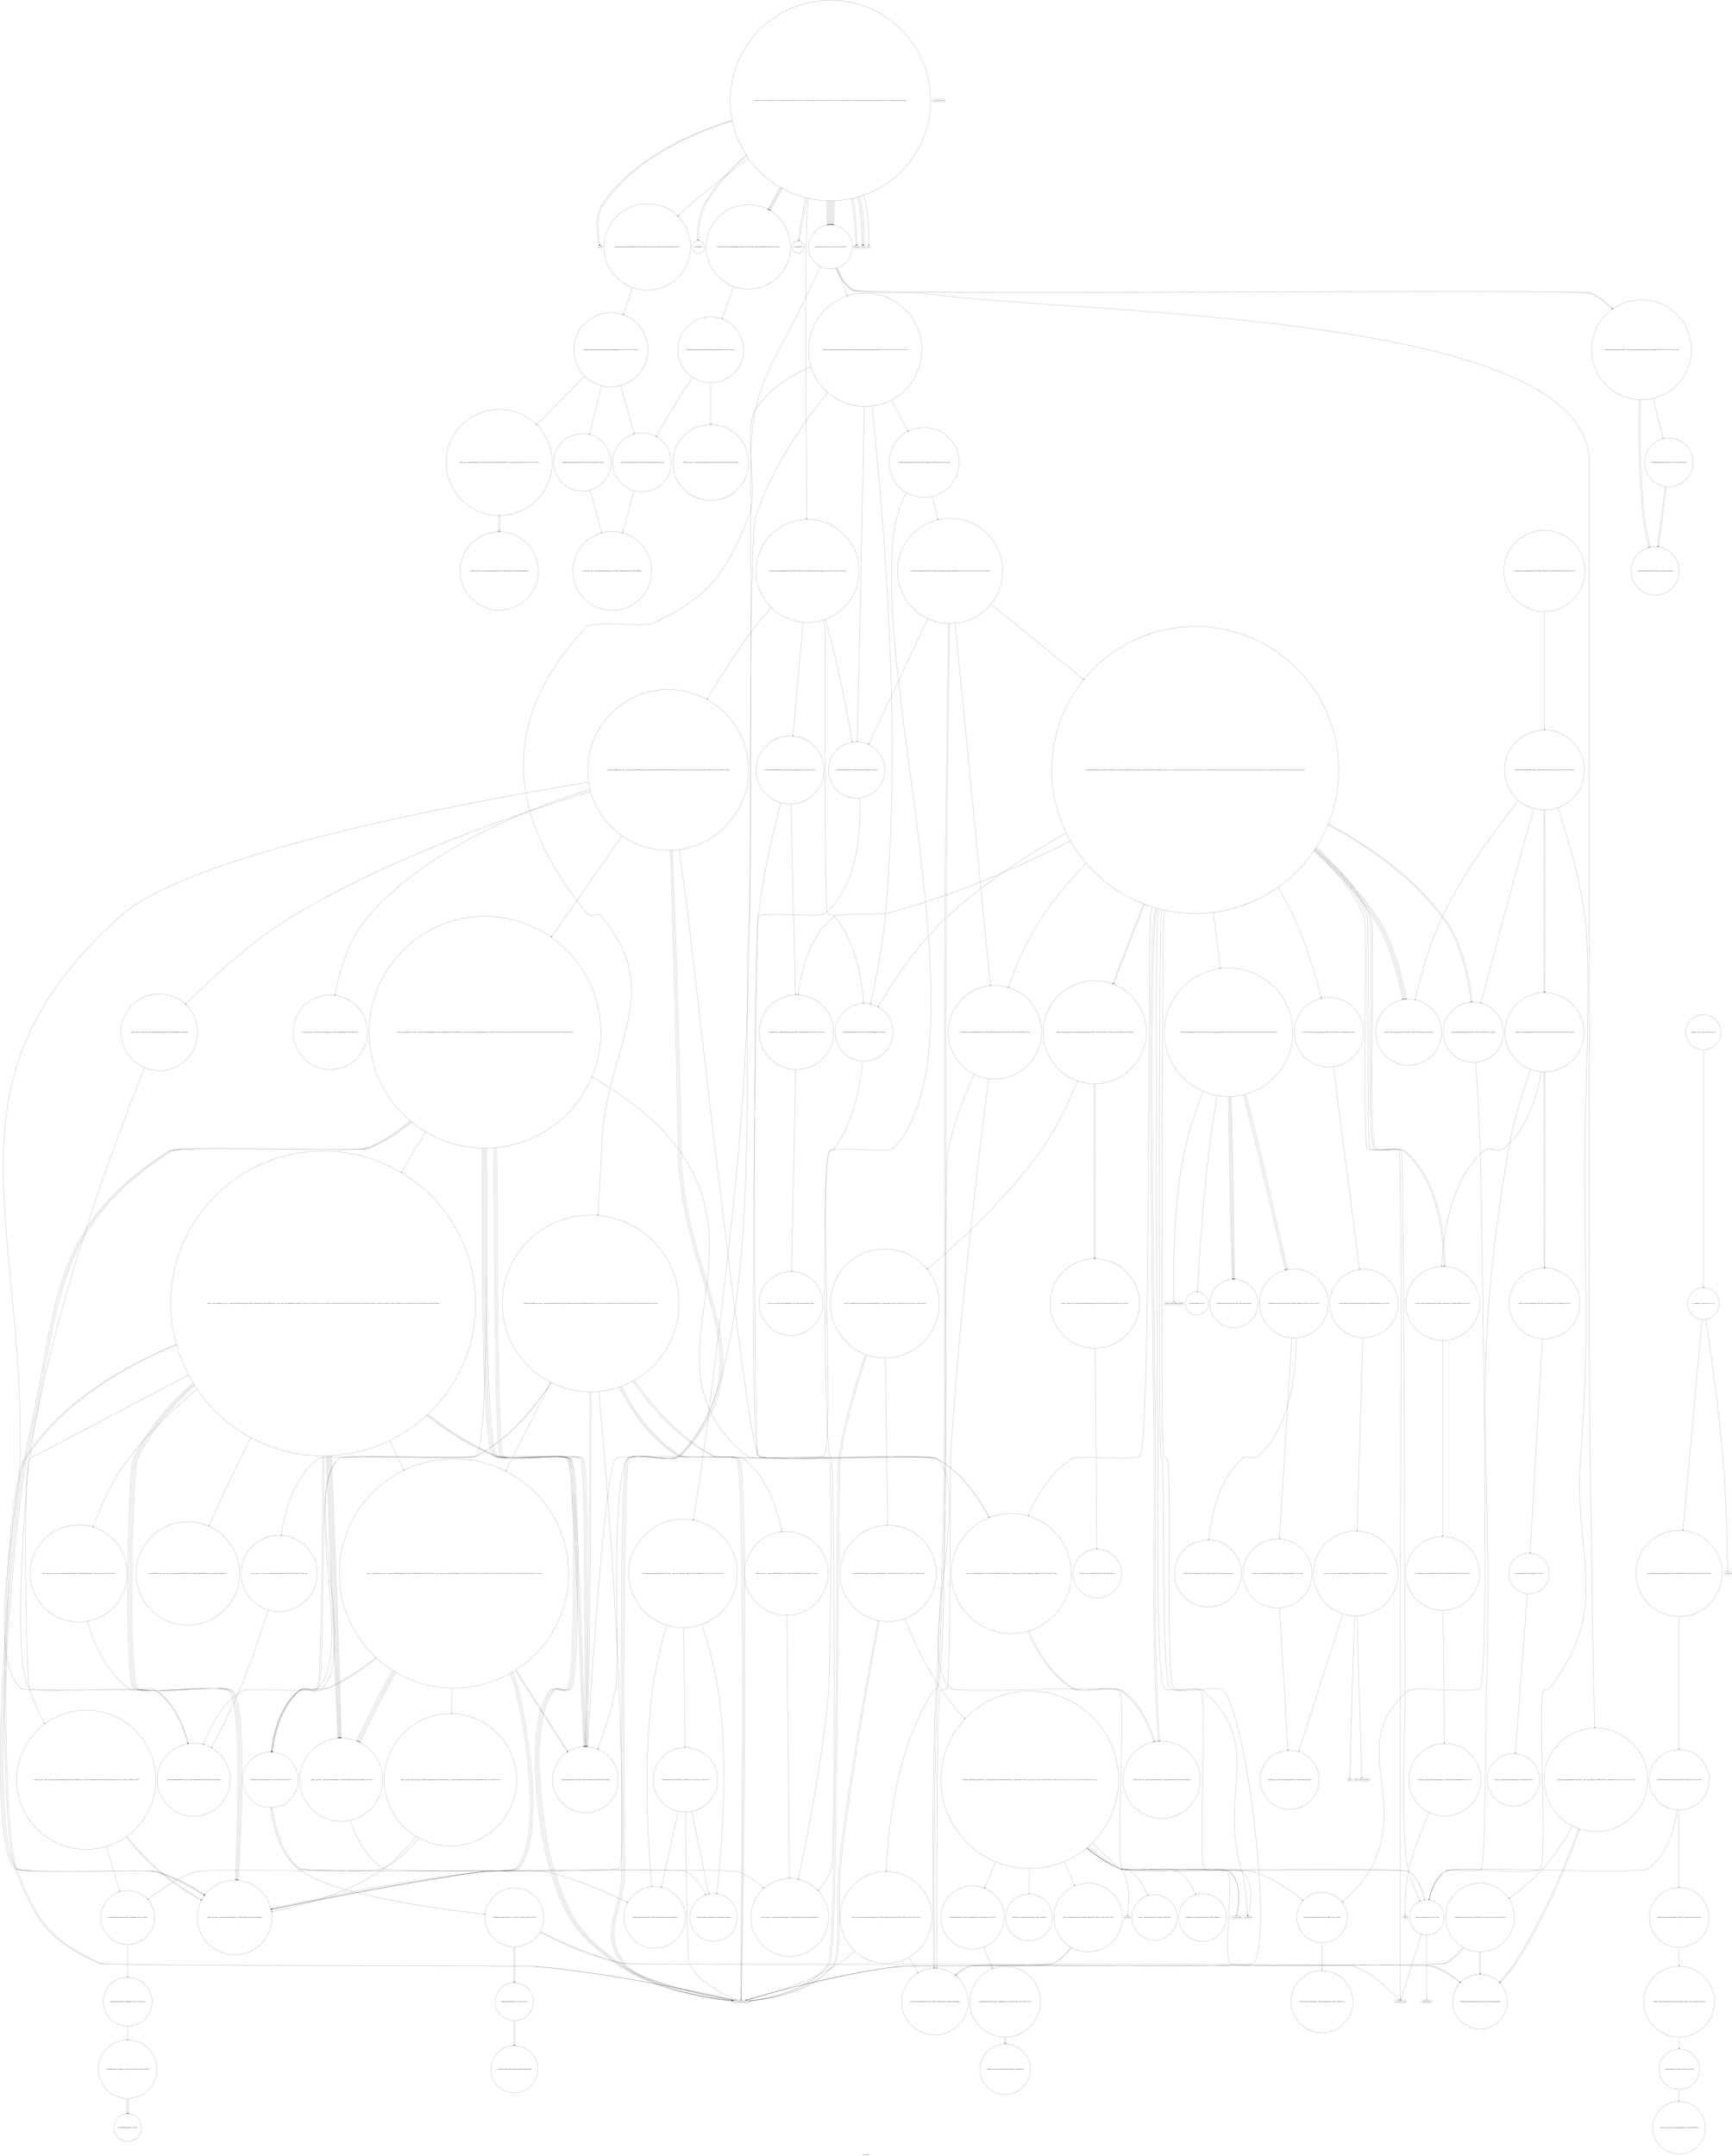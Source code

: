 digraph "Call Graph" {
	label="Call Graph";

	Node0x5602af623290 [shape=record,shape=circle,label="{__cxx_global_var_init|{<s0>1|<s1>2}}"];
	Node0x5602af623290:s0 -> Node0x5602af623310[color=black];
	Node0x5602af623290:s1 -> Node0x5602af9182d0[color=black];
	Node0x5602af91be70 [shape=record,shape=circle,label="{_ZNSt13move_iteratorIPSt4pairIxS0_IS0_IiiES1_EEEC2ES4_}"];
	Node0x5602af9184d0 [shape=record,shape=circle,label="{_ZSt9make_pairISt4pairIiiES1_ES0_INSt17__decay_and_stripIT_E6__typeENS2_IT0_E6__typeEEOS3_OS6_|{<s0>18|<s1>19|<s2>20}}"];
	Node0x5602af9184d0:s0 -> Node0x5602af919550[color=black];
	Node0x5602af9184d0:s1 -> Node0x5602af919550[color=black];
	Node0x5602af9184d0:s2 -> Node0x5602af9195d0[color=black];
	Node0x5602af9199d0 [shape=record,shape=circle,label="{_ZN9__gnu_cxx17__normal_iteratorIPSt4pairIxS1_IS1_IiiES2_EESt6vectorIS4_SaIS4_EEEC2ERKS5_}"];
	Node0x5602af918850 [shape=record,shape=Mrecord,label="{printf}"];
	Node0x5602af919d50 [shape=record,shape=circle,label="{_ZStltIiiEbRKSt4pairIT_T0_ES5_}"];
	Node0x5602af918bd0 [shape=record,shape=circle,label="{_ZNSt12_Vector_baseISt4pairIxS0_IS0_IiiES1_EESaIS3_EE19_M_get_Tp_allocatorEv}"];
	Node0x5602af91a0d0 [shape=record,shape=circle,label="{_ZNKSt6vectorISt4pairIxS0_IS0_IiiES1_EESaIS3_EE3endEv|{<s0>219}}"];
	Node0x5602af91a0d0:s0 -> Node0x5602af91a1d0[color=black];
	Node0x5602af918f50 [shape=record,shape=circle,label="{_ZNSt12_Destroy_auxILb1EE9__destroyIPSt4pairIxS2_IS2_IiiES3_EEEEvT_S7_}"];
	Node0x5602af91a450 [shape=record,shape=circle,label="{_ZN9__gnu_cxx5__ops15_Iter_comp_iterISt4lessISt4pairIxS3_IS3_IiiES4_EEEEC2ES7_|{<s0>232}}"];
	Node0x5602af91a450:s0 -> Node0x5602af91bf70[color=black];
	Node0x5602af9192d0 [shape=record,shape=circle,label="{_ZN9__gnu_cxx13new_allocatorISt4pairIxS1_IS1_IiiES2_EEED2Ev}"];
	Node0x5602af91a7d0 [shape=record,shape=circle,label="{_GLOBAL__sub_I_rem_1_0.cpp|{<s0>271}}"];
	Node0x5602af91a7d0:s0 -> Node0x5602af623290[color=black];
	Node0x5602af919650 [shape=record,shape=circle,label="{_ZSt7forwardIRiEOT_RNSt16remove_referenceIS1_E4typeE}"];
	Node0x5602af91a9f0 [shape=record,shape=circle,label="{_ZNSt6vectorISt4pairIxS0_IS0_IiiES1_EESaIS3_EE9push_backEOS3_|{<s0>89|<s1>90}}"];
	Node0x5602af91a9f0:s0 -> Node0x5602af91aa70[color=black];
	Node0x5602af91a9f0:s1 -> Node0x5602af91ac70[color=black];
	Node0x5602af91ad70 [shape=record,shape=circle,label="{_ZSt7forwardISt4pairIxS0_IS0_IiiES1_EEEOT_RNSt16remove_referenceIS4_E4typeE}"];
	Node0x5602af91b0f0 [shape=record,shape=circle,label="{_ZNK9__gnu_cxx17__normal_iteratorIPSt4pairIxS1_IS1_IiiES2_EESt6vectorIS4_SaIS4_EEE4baseEv}"];
	Node0x5602af91b470 [shape=record,shape=circle,label="{_ZSt3maxImERKT_S2_S2_}"];
	Node0x5602af91b7f0 [shape=record,shape=Mrecord,label="{_Znwm}"];
	Node0x5602af91bb70 [shape=record,shape=circle,label="{_ZSt11__addressofISt4pairIxS0_IS0_IiiES1_EEEPT_RS4_}"];
	Node0x5602af623310 [shape=record,shape=circle,label="{_ZNSt14priority_queueISt4pairIxS0_IS0_IiiES1_EESt6vectorIS3_SaIS3_EESt4lessIS3_EEC2IS6_vEEv|{<s0>3}}"];
	Node0x5602af623310:s0 -> Node0x5602af919750[color=black];
	Node0x5602af91bef0 [shape=record,shape=circle,label="{_ZN9__gnu_cxx13new_allocatorISt4pairIxS1_IS1_IiiES2_EEE7destroyIS4_EEvPT_}"];
	Node0x5602af918550 [shape=record,shape=circle,label="{_ZSt9make_pairIRiS0_ESt4pairINSt17__decay_and_stripIT_E6__typeENS2_IT0_E6__typeEEOS3_OS6_|{<s0>21|<s1>22|<s2>23}}"];
	Node0x5602af918550:s0 -> Node0x5602af919650[color=black];
	Node0x5602af918550:s1 -> Node0x5602af919650[color=black];
	Node0x5602af918550:s2 -> Node0x5602af9196d0[color=black];
	Node0x5602af919a50 [shape=record,shape=circle,label="{_ZN9__gnu_cxx5__ops14_Iter_comp_valISt4lessISt4pairIxS3_IS3_IiiES4_EEEEclINS_17__normal_iteratorIPS6_St6vectorIS6_SaIS6_EEEES6_EEbT_RT0_|{<s0>196|<s1>197}}"];
	Node0x5602af919a50:s0 -> Node0x5602af91c0f0[color=black];
	Node0x5602af919a50:s1 -> Node0x5602af919bd0[color=black];
	Node0x5602af9188d0 [shape=record,shape=circle,label="{_ZNKSt14priority_queueISt4pairIxS0_IS0_IiiES1_EESt6vectorIS3_SaIS3_EESt4lessIS3_EE5emptyEv|{<s0>51}}"];
	Node0x5602af9188d0:s0 -> Node0x5602af919f50[color=black];
	Node0x5602af919dd0 [shape=record,shape=circle,label="{_ZNSt4pairIS_IiiES0_EaSEOS1_|{<s0>207|<s1>208|<s2>209|<s3>210}}"];
	Node0x5602af919dd0:s0 -> Node0x5602af919550[color=black];
	Node0x5602af919dd0:s1 -> Node0x5602af919e50[color=black];
	Node0x5602af919dd0:s2 -> Node0x5602af919550[color=black];
	Node0x5602af919dd0:s3 -> Node0x5602af919e50[color=black];
	Node0x5602af918c50 [shape=record,shape=Mrecord,label="{__gxx_personality_v0}"];
	Node0x5602af91a150 [shape=record,shape=circle,label="{_ZNK9__gnu_cxx17__normal_iteratorIPKSt4pairIxS1_IS1_IiiES2_EESt6vectorIS4_SaIS4_EEE4baseEv}"];
	Node0x5602af918fd0 [shape=record,shape=circle,label="{_ZNSt12_Vector_baseISt4pairIxS0_IS0_IiiES1_EESaIS3_EE13_M_deallocateEPS3_m|{<s0>70}}"];
	Node0x5602af918fd0:s0 -> Node0x5602af9190d0[color=black];
	Node0x5602af91a4d0 [shape=record,shape=circle,label="{_ZN9__gnu_cxx17__normal_iteratorIPSt4pairIxS1_IS1_IiiES2_EESt6vectorIS4_SaIS4_EEEmmEv}"];
	Node0x5602af919350 [shape=record,shape=circle,label="{_ZSt7forwardIxEOT_RNSt16remove_referenceIS0_E4typeE}"];
	Node0x5602af9196d0 [shape=record,shape=circle,label="{_ZNSt4pairIiiEC2IRiS2_Lb1EEEOT_OT0_|{<s0>82|<s1>83}}"];
	Node0x5602af9196d0:s0 -> Node0x5602af919650[color=black];
	Node0x5602af9196d0:s1 -> Node0x5602af919650[color=black];
	Node0x5602af91aa70 [shape=record,shape=circle,label="{_ZSt4moveIRSt4pairIxS0_IS0_IiiES1_EEEONSt16remove_referenceIT_E4typeEOS6_}"];
	Node0x5602af91adf0 [shape=record,shape=circle,label="{_ZNSt6vectorISt4pairIxS0_IS0_IiiES1_EESaIS3_EE17_M_realloc_insertIJS3_EEEvN9__gnu_cxx17__normal_iteratorIPS3_S5_EEDpOT_|{<s0>111|<s1>112|<s2>113|<s3>114|<s4>115|<s5>116|<s6>117|<s7>118|<s8>119|<s9>120|<s10>121|<s11>122|<s12>123|<s13>124|<s14>125|<s15>126|<s16>127|<s17>128|<s18>129|<s19>130|<s20>131|<s21>132|<s22>133}}"];
	Node0x5602af91adf0:s0 -> Node0x5602af91aef0[color=black];
	Node0x5602af91adf0:s1 -> Node0x5602af91ab70[color=black];
	Node0x5602af91adf0:s2 -> Node0x5602af91af70[color=black];
	Node0x5602af91adf0:s3 -> Node0x5602af91aff0[color=black];
	Node0x5602af91adf0:s4 -> Node0x5602af91ad70[color=black];
	Node0x5602af91adf0:s5 -> Node0x5602af91acf0[color=black];
	Node0x5602af91adf0:s6 -> Node0x5602af91b0f0[color=black];
	Node0x5602af91adf0:s7 -> Node0x5602af918bd0[color=black];
	Node0x5602af91adf0:s8 -> Node0x5602af91b070[color=black];
	Node0x5602af91adf0:s9 -> Node0x5602af91b0f0[color=black];
	Node0x5602af91adf0:s10 -> Node0x5602af918bd0[color=black];
	Node0x5602af91adf0:s11 -> Node0x5602af91b070[color=black];
	Node0x5602af91adf0:s12 -> Node0x5602af918dd0[color=black];
	Node0x5602af91adf0:s13 -> Node0x5602af91b170[color=black];
	Node0x5602af91adf0:s14 -> Node0x5602af91b270[color=black];
	Node0x5602af91adf0:s15 -> Node0x5602af918bd0[color=black];
	Node0x5602af91adf0:s16 -> Node0x5602af918b50[color=black];
	Node0x5602af91adf0:s17 -> Node0x5602af918fd0[color=black];
	Node0x5602af91adf0:s18 -> Node0x5602af91b1f0[color=black];
	Node0x5602af91adf0:s19 -> Node0x5602af918bd0[color=black];
	Node0x5602af91adf0:s20 -> Node0x5602af918b50[color=black];
	Node0x5602af91adf0:s21 -> Node0x5602af918fd0[color=black];
	Node0x5602af91adf0:s22 -> Node0x5602af918d50[color=black];
	Node0x5602af91b170 [shape=record,shape=circle,label="{_ZNSt16allocator_traitsISaISt4pairIxS0_IS0_IiiES1_EEEE7destroyIS3_EEvRS4_PT_|{<s0>151}}"];
	Node0x5602af91b170:s0 -> Node0x5602af91bef0[color=black];
	Node0x5602af91b4f0 [shape=record,shape=circle,label="{_ZNSt16allocator_traitsISaISt4pairIxS0_IS0_IiiES1_EEEE8max_sizeERKS4_|{<s0>154}}"];
	Node0x5602af91b4f0:s0 -> Node0x5602af91b5f0[color=black];
	Node0x5602af91b870 [shape=record,shape=circle,label="{_ZSt22__uninitialized_copy_aISt13move_iteratorIPSt4pairIxS1_IS1_IiiES2_EEES5_S4_ET0_T_S8_S7_RSaIT1_E|{<s0>159|<s1>160|<s2>161}}"];
	Node0x5602af91b870:s0 -> Node0x5602af9194d0[color=black];
	Node0x5602af91b870:s1 -> Node0x5602af9194d0[color=black];
	Node0x5602af91b870:s2 -> Node0x5602af91b970[color=black];
	Node0x5602af91bbf0 [shape=record,shape=circle,label="{_ZNKSt13move_iteratorIPSt4pairIxS0_IS0_IiiES1_EEEdeEv}"];
	Node0x5602af918250 [shape=record,shape=circle,label="{_ZNSt14priority_queueISt4pairIxS0_IS0_IiiES1_EESt6vectorIS3_SaIS3_EESt4lessIS3_EED2Ev|{<s0>4}}"];
	Node0x5602af918250:s0 -> Node0x5602af918ad0[color=black];
	Node0x5602af91bf70 [shape=record,shape=circle,label="{_ZSt4moveIRSt4lessISt4pairIxS1_IS1_IiiES2_EEEEONSt16remove_referenceIT_E4typeEOS8_}"];
	Node0x5602af9185d0 [shape=record,shape=circle,label="{_Z5waitWxii}"];
	Node0x5602af919ad0 [shape=record,shape=circle,label="{_ZNK9__gnu_cxx17__normal_iteratorIPSt4pairIxS1_IS1_IiiES2_EESt6vectorIS4_SaIS4_EEEplEl|{<s0>198}}"];
	Node0x5602af919ad0:s0 -> Node0x5602af9199d0[color=black];
	Node0x5602af918950 [shape=record,shape=circle,label="{_ZNKSt14priority_queueISt4pairIxS0_IS0_IiiES1_EESt6vectorIS3_SaIS3_EESt4lessIS3_EE3topEv|{<s0>52}}"];
	Node0x5602af918950:s0 -> Node0x5602af91a250[color=black];
	Node0x5602af919e50 [shape=record,shape=circle,label="{_ZNSt4pairIiiEaSEOS0_|{<s0>211|<s1>212}}"];
	Node0x5602af919e50:s0 -> Node0x5602af919ed0[color=black];
	Node0x5602af919e50:s1 -> Node0x5602af919ed0[color=black];
	Node0x5602af918cd0 [shape=record,shape=circle,label="{_ZNSt12_Vector_baseISt4pairIxS0_IS0_IiiES1_EESaIS3_EED2Ev|{<s0>63|<s1>64|<s2>65|<s3>66}}"];
	Node0x5602af918cd0:s0 -> Node0x5602af918fd0[color=black];
	Node0x5602af918cd0:s1 -> Node0x5602af919050[color=black];
	Node0x5602af918cd0:s2 -> Node0x5602af919050[color=black];
	Node0x5602af918cd0:s3 -> Node0x5602af918d50[color=black];
	Node0x5602af91a1d0 [shape=record,shape=circle,label="{_ZN9__gnu_cxx17__normal_iteratorIPKSt4pairIxS1_IS1_IiiES2_EESt6vectorIS4_SaIS4_EEEC2ERKS6_}"];
	Node0x5602af919050 [shape=record,shape=circle,label="{_ZNSt12_Vector_baseISt4pairIxS0_IS0_IiiES1_EESaIS3_EE12_Vector_implD2Ev|{<s0>71}}"];
	Node0x5602af919050:s0 -> Node0x5602af919250[color=black];
	Node0x5602af91a550 [shape=record,shape=circle,label="{_ZSt10__pop_heapIN9__gnu_cxx17__normal_iteratorIPSt4pairIxS2_IS2_IiiES3_EESt6vectorIS5_SaIS5_EEEENS0_5__ops15_Iter_comp_iterISt4lessIS5_EEEEvT_SG_SG_RT0_|{<s0>233|<s1>234|<s2>235|<s3>236|<s4>237|<s5>238|<s6>239|<s7>240|<s8>241|<s9>242|<s10>243|<s11>244|<s12>245}}"];
	Node0x5602af91a550:s0 -> Node0x5602af91c0f0[color=black];
	Node0x5602af91a550:s1 -> Node0x5602af91aa70[color=black];
	Node0x5602af91a550:s2 -> Node0x5602af9194d0[color=black];
	Node0x5602af91a550:s3 -> Node0x5602af91c0f0[color=black];
	Node0x5602af91a550:s4 -> Node0x5602af91aa70[color=black];
	Node0x5602af91a550:s5 -> Node0x5602af91c0f0[color=black];
	Node0x5602af91a550:s6 -> Node0x5602af919b50[color=black];
	Node0x5602af91a550:s7 -> Node0x5602af9194d0[color=black];
	Node0x5602af91a550:s8 -> Node0x5602af91af70[color=black];
	Node0x5602af91a550:s9 -> Node0x5602af91aa70[color=black];
	Node0x5602af91a550:s10 -> Node0x5602af9194d0[color=black];
	Node0x5602af91a550:s11 -> Node0x5602af9194d0[color=black];
	Node0x5602af91a550:s12 -> Node0x5602af91a5d0[color=black];
	Node0x5602af9193d0 [shape=record,shape=circle,label="{_ZSt7forwardISt4pairIS0_IiiES1_EEOT_RNSt16remove_referenceIS3_E4typeE}"];
	Node0x5602af919750 [shape=record,shape=circle,label="{_ZNSt6vectorISt4pairIxS0_IS0_IiiES1_EESaIS3_EEC2Ev|{<s0>84|<s1>85}}"];
	Node0x5602af919750:s0 -> Node0x5602af9197d0[color=black];
	Node0x5602af919750:s1 -> Node0x5602af918d50[color=black];
	Node0x5602af91aaf0 [shape=record,shape=circle,label="{_ZSt9push_heapIN9__gnu_cxx17__normal_iteratorIPSt4pairIxS2_IS2_IiiES3_EESt6vectorIS5_SaIS5_EEEESt4lessIS5_EEvT_SD_T0_|{<s0>91|<s1>92|<s2>93|<s3>94|<s4>95|<s5>96|<s6>97|<s7>98|<s8>99|<s9>100|<s10>101}}"];
	Node0x5602af91aaf0:s0 -> Node0x5602af91bf70[color=black];
	Node0x5602af91aaf0:s1 -> Node0x5602af91bff0[color=black];
	Node0x5602af91aaf0:s2 -> Node0x5602af91c070[color=black];
	Node0x5602af91aaf0:s3 -> Node0x5602af91c0f0[color=black];
	Node0x5602af91aaf0:s4 -> Node0x5602af91aa70[color=black];
	Node0x5602af91aaf0:s5 -> Node0x5602af9194d0[color=black];
	Node0x5602af91aaf0:s6 -> Node0x5602af9194d0[color=black];
	Node0x5602af91aaf0:s7 -> Node0x5602af91af70[color=black];
	Node0x5602af91aaf0:s8 -> Node0x5602af91aa70[color=black];
	Node0x5602af91aaf0:s9 -> Node0x5602af9194d0[color=black];
	Node0x5602af91aaf0:s10 -> Node0x5602af919950[color=black];
	Node0x5602af91ae70 [shape=record,shape=circle,label="{_ZN9__gnu_cxx13new_allocatorISt4pairIxS1_IS1_IiiES2_EEE9constructIS4_JS4_EEEvPT_DpOT0_|{<s0>134|<s1>135}}"];
	Node0x5602af91ae70:s0 -> Node0x5602af91ad70[color=black];
	Node0x5602af91ae70:s1 -> Node0x5602af9194d0[color=black];
	Node0x5602af91b1f0 [shape=record,shape=Mrecord,label="{__cxa_rethrow}"];
	Node0x5602af91b570 [shape=record,shape=circle,label="{_ZNKSt12_Vector_baseISt4pairIxS0_IS0_IiiES1_EESaIS3_EE19_M_get_Tp_allocatorEv}"];
	Node0x5602af91b8f0 [shape=record,shape=circle,label="{_ZSt32__make_move_if_noexcept_iteratorISt4pairIxS0_IS0_IiiES1_EESt13move_iteratorIPS3_EET0_PT_|{<s0>162}}"];
	Node0x5602af91b8f0:s0 -> Node0x5602af91be70[color=black];
	Node0x5602af91bc70 [shape=record,shape=circle,label="{_ZNSt13move_iteratorIPSt4pairIxS0_IS0_IiiES1_EEEppEv}"];
	Node0x5602af9182d0 [shape=record,shape=Mrecord,label="{__cxa_atexit}"];
	Node0x5602af91bff0 [shape=record,shape=circle,label="{_ZN9__gnu_cxx5__ops14_Iter_comp_valISt4lessISt4pairIxS3_IS3_IiiES4_EEEEC2ES7_|{<s0>182}}"];
	Node0x5602af91bff0:s0 -> Node0x5602af91bf70[color=black];
	Node0x5602af918650 [shape=record,shape=circle,label="{_Z5waitSxii}"];
	Node0x5602af919b50 [shape=record,shape=circle,label="{_ZNSt4pairIxS_IS_IiiES0_EEaSEOS2_|{<s0>199|<s1>200|<s2>201}}"];
	Node0x5602af919b50:s0 -> Node0x5602af919350[color=black];
	Node0x5602af919b50:s1 -> Node0x5602af9193d0[color=black];
	Node0x5602af919b50:s2 -> Node0x5602af919dd0[color=black];
	Node0x5602af9189d0 [shape=record,shape=circle,label="{_ZNSt14priority_queueISt4pairIxS0_IS0_IiiES1_EESt6vectorIS3_SaIS3_EESt4lessIS3_EE3popEv|{<s0>53|<s1>54|<s2>55|<s3>56}}"];
	Node0x5602af9189d0:s0 -> Node0x5602af91ab70[color=black];
	Node0x5602af9189d0:s1 -> Node0x5602af91abf0[color=black];
	Node0x5602af9189d0:s2 -> Node0x5602af91a350[color=black];
	Node0x5602af9189d0:s3 -> Node0x5602af91a3d0[color=black];
	Node0x5602af919ed0 [shape=record,shape=circle,label="{_ZSt7forwardIiEOT_RNSt16remove_referenceIS0_E4typeE}"];
	Node0x5602af918d50 [shape=record,shape=circle,label="{__clang_call_terminate|{<s0>67|<s1>68}}"];
	Node0x5602af918d50:s0 -> Node0x5602af918dd0[color=black];
	Node0x5602af918d50:s1 -> Node0x5602af918e50[color=black];
	Node0x5602af91a250 [shape=record,shape=circle,label="{_ZNKSt6vectorISt4pairIxS0_IS0_IiiES1_EESaIS3_EE5frontEv|{<s0>220|<s1>221}}"];
	Node0x5602af91a250:s0 -> Node0x5602af91a050[color=black];
	Node0x5602af91a250:s1 -> Node0x5602af91a2d0[color=black];
	Node0x5602af9190d0 [shape=record,shape=circle,label="{_ZNSt16allocator_traitsISaISt4pairIxS0_IS0_IiiES1_EEEE10deallocateERS4_PS3_m|{<s0>72}}"];
	Node0x5602af9190d0:s0 -> Node0x5602af919150[color=black];
	Node0x5602af91a5d0 [shape=record,shape=circle,label="{_ZSt13__adjust_heapIN9__gnu_cxx17__normal_iteratorIPSt4pairIxS2_IS2_IiiES3_EESt6vectorIS5_SaIS5_EEEElS5_NS0_5__ops15_Iter_comp_iterISt4lessIS5_EEEEvT_T0_SH_T1_T2_|{<s0>246|<s1>247|<s2>248|<s3>249|<s4>250|<s5>251|<s6>252|<s7>253|<s8>254|<s9>255|<s10>256|<s11>257|<s12>258|<s13>259|<s14>260|<s15>261|<s16>262|<s17>263|<s18>264|<s19>265|<s20>266}}"];
	Node0x5602af91a5d0:s0 -> Node0x5602af919ad0[color=black];
	Node0x5602af91a5d0:s1 -> Node0x5602af919ad0[color=black];
	Node0x5602af91a5d0:s2 -> Node0x5602af91a650[color=black];
	Node0x5602af91a5d0:s3 -> Node0x5602af919ad0[color=black];
	Node0x5602af91a5d0:s4 -> Node0x5602af91c0f0[color=black];
	Node0x5602af91a5d0:s5 -> Node0x5602af91aa70[color=black];
	Node0x5602af91a5d0:s6 -> Node0x5602af919ad0[color=black];
	Node0x5602af91a5d0:s7 -> Node0x5602af91c0f0[color=black];
	Node0x5602af91a5d0:s8 -> Node0x5602af919b50[color=black];
	Node0x5602af91a5d0:s9 -> Node0x5602af919ad0[color=black];
	Node0x5602af91a5d0:s10 -> Node0x5602af91c0f0[color=black];
	Node0x5602af91a5d0:s11 -> Node0x5602af91aa70[color=black];
	Node0x5602af91a5d0:s12 -> Node0x5602af919ad0[color=black];
	Node0x5602af91a5d0:s13 -> Node0x5602af91c0f0[color=black];
	Node0x5602af91a5d0:s14 -> Node0x5602af919b50[color=black];
	Node0x5602af91a5d0:s15 -> Node0x5602af91a6d0[color=black];
	Node0x5602af91a5d0:s16 -> Node0x5602af91a750[color=black];
	Node0x5602af91a5d0:s17 -> Node0x5602af9194d0[color=black];
	Node0x5602af91a5d0:s18 -> Node0x5602af91aa70[color=black];
	Node0x5602af91a5d0:s19 -> Node0x5602af9194d0[color=black];
	Node0x5602af91a5d0:s20 -> Node0x5602af919950[color=black];
	Node0x5602af919450 [shape=record,shape=circle,label="{_ZNSt4pairIxS_IS_IiiES0_EEC2IxS1_Lb1EEEOT_OT0_|{<s0>75|<s1>76|<s2>77}}"];
	Node0x5602af919450:s0 -> Node0x5602af919350[color=black];
	Node0x5602af919450:s1 -> Node0x5602af9193d0[color=black];
	Node0x5602af919450:s2 -> Node0x5602af9194d0[color=black];
	Node0x5602af9197d0 [shape=record,shape=circle,label="{_ZNSt12_Vector_baseISt4pairIxS0_IS0_IiiES1_EESaIS3_EEC2Ev|{<s0>86}}"];
	Node0x5602af9197d0:s0 -> Node0x5602af919850[color=black];
	Node0x5602af91ab70 [shape=record,shape=circle,label="{_ZNSt6vectorISt4pairIxS0_IS0_IiiES1_EESaIS3_EE5beginEv|{<s0>102}}"];
	Node0x5602af91ab70:s0 -> Node0x5602af9199d0[color=black];
	Node0x5602af91aef0 [shape=record,shape=circle,label="{_ZNKSt6vectorISt4pairIxS0_IS0_IiiES1_EESaIS3_EE12_M_check_lenEmPKc|{<s0>136|<s1>137|<s2>138|<s3>139|<s4>140|<s5>141|<s6>142|<s7>143|<s8>144}}"];
	Node0x5602af91aef0:s0 -> Node0x5602af91b2f0[color=black];
	Node0x5602af91aef0:s1 -> Node0x5602af91b370[color=black];
	Node0x5602af91aef0:s2 -> Node0x5602af91b3f0[color=black];
	Node0x5602af91aef0:s3 -> Node0x5602af91b370[color=black];
	Node0x5602af91aef0:s4 -> Node0x5602af91b370[color=black];
	Node0x5602af91aef0:s5 -> Node0x5602af91b470[color=black];
	Node0x5602af91aef0:s6 -> Node0x5602af91b370[color=black];
	Node0x5602af91aef0:s7 -> Node0x5602af91b2f0[color=black];
	Node0x5602af91aef0:s8 -> Node0x5602af91b2f0[color=black];
	Node0x5602af91b270 [shape=record,shape=Mrecord,label="{__cxa_end_catch}"];
	Node0x5602af91b5f0 [shape=record,shape=circle,label="{_ZNK9__gnu_cxx13new_allocatorISt4pairIxS1_IS1_IiiES2_EEE8max_sizeEv}"];
	Node0x5602af91b970 [shape=record,shape=circle,label="{_ZSt18uninitialized_copyISt13move_iteratorIPSt4pairIxS1_IS1_IiiES2_EEES5_ET0_T_S8_S7_|{<s0>163|<s1>164|<s2>165}}"];
	Node0x5602af91b970:s0 -> Node0x5602af9194d0[color=black];
	Node0x5602af91b970:s1 -> Node0x5602af9194d0[color=black];
	Node0x5602af91b970:s2 -> Node0x5602af91b9f0[color=black];
	Node0x5602af91bcf0 [shape=record,shape=Mrecord,label="{llvm.trap}"];
	Node0x5602af918350 [shape=record,shape=circle,label="{_Z6updateiiiix|{<s0>5|<s1>6|<s2>7|<s3>8|<s4>9}}"];
	Node0x5602af918350:s0 -> Node0x5602af918550[color=black];
	Node0x5602af918350:s1 -> Node0x5602af918550[color=black];
	Node0x5602af918350:s2 -> Node0x5602af9184d0[color=black];
	Node0x5602af918350:s3 -> Node0x5602af918450[color=black];
	Node0x5602af918350:s4 -> Node0x5602af9183d0[color=black];
	Node0x5602af91c070 [shape=record,shape=circle,label="{_ZNK9__gnu_cxx17__normal_iteratorIPSt4pairIxS1_IS1_IiiES2_EESt6vectorIS4_SaIS4_EEEmiEl|{<s0>183}}"];
	Node0x5602af91c070:s0 -> Node0x5602af9199d0[color=black];
	Node0x5602af9186d0 [shape=record,shape=circle,label="{main|{<s0>24|<s1>25|<s2>26|<s3>27|<s4>28|<s5>29|<s6>30|<s7>31|<s8>32|<s9>33|<s10>34|<s11>35|<s12>36|<s13>37|<s14>38|<s15>39|<s16>40|<s17>41|<s18>42|<s19>43|<s20>44|<s21>45|<s22>46|<s23>47|<s24>48|<s25>49|<s26>50}}"];
	Node0x5602af9186d0:s0 -> Node0x5602af918750[color=black];
	Node0x5602af9186d0:s1 -> Node0x5602af918750[color=black];
	Node0x5602af9186d0:s2 -> Node0x5602af9187d0[color=black];
	Node0x5602af9186d0:s3 -> Node0x5602af918850[color=black];
	Node0x5602af9186d0:s4 -> Node0x5602af9187d0[color=black];
	Node0x5602af9186d0:s5 -> Node0x5602af9187d0[color=black];
	Node0x5602af9186d0:s6 -> Node0x5602af918350[color=black];
	Node0x5602af9186d0:s7 -> Node0x5602af9188d0[color=black];
	Node0x5602af9186d0:s8 -> Node0x5602af918950[color=black];
	Node0x5602af9186d0:s9 -> Node0x5602af918950[color=black];
	Node0x5602af9186d0:s10 -> Node0x5602af918950[color=black];
	Node0x5602af9186d0:s11 -> Node0x5602af918950[color=black];
	Node0x5602af9186d0:s12 -> Node0x5602af9189d0[color=black];
	Node0x5602af9186d0:s13 -> Node0x5602af918350[color=black];
	Node0x5602af9186d0:s14 -> Node0x5602af918650[color=black];
	Node0x5602af9186d0:s15 -> Node0x5602af918350[color=black];
	Node0x5602af9186d0:s16 -> Node0x5602af918350[color=black];
	Node0x5602af9186d0:s17 -> Node0x5602af918650[color=black];
	Node0x5602af9186d0:s18 -> Node0x5602af918350[color=black];
	Node0x5602af9186d0:s19 -> Node0x5602af918350[color=black];
	Node0x5602af9186d0:s20 -> Node0x5602af9185d0[color=black];
	Node0x5602af9186d0:s21 -> Node0x5602af918350[color=black];
	Node0x5602af9186d0:s22 -> Node0x5602af918350[color=black];
	Node0x5602af9186d0:s23 -> Node0x5602af9185d0[color=black];
	Node0x5602af9186d0:s24 -> Node0x5602af918350[color=black];
	Node0x5602af9186d0:s25 -> Node0x5602af918850[color=black];
	Node0x5602af9186d0:s26 -> Node0x5602af918a50[color=black];
	Node0x5602af919bd0 [shape=record,shape=circle,label="{_ZNKSt4lessISt4pairIxS0_IS0_IiiES1_EEEclERKS3_S6_|{<s0>202}}"];
	Node0x5602af919bd0:s0 -> Node0x5602af919c50[color=black];
	Node0x5602af918a50 [shape=record,shape=Mrecord,label="{exit}"];
	Node0x5602af919f50 [shape=record,shape=circle,label="{_ZNKSt6vectorISt4pairIxS0_IS0_IiiES1_EESaIS3_EE5emptyEv|{<s0>213|<s1>214|<s2>215}}"];
	Node0x5602af919f50:s0 -> Node0x5602af91a050[color=black];
	Node0x5602af919f50:s1 -> Node0x5602af91a0d0[color=black];
	Node0x5602af919f50:s2 -> Node0x5602af919fd0[color=black];
	Node0x5602af918dd0 [shape=record,shape=Mrecord,label="{__cxa_begin_catch}"];
	Node0x5602af91a2d0 [shape=record,shape=circle,label="{_ZNK9__gnu_cxx17__normal_iteratorIPKSt4pairIxS1_IS1_IiiES2_EESt6vectorIS4_SaIS4_EEEdeEv}"];
	Node0x5602af919150 [shape=record,shape=circle,label="{_ZN9__gnu_cxx13new_allocatorISt4pairIxS1_IS1_IiiES2_EEE10deallocateEPS4_m|{<s0>73}}"];
	Node0x5602af919150:s0 -> Node0x5602af9191d0[color=black];
	Node0x5602af91a650 [shape=record,shape=circle,label="{_ZN9__gnu_cxx5__ops15_Iter_comp_iterISt4lessISt4pairIxS3_IS3_IiiES4_EEEEclINS_17__normal_iteratorIPS6_St6vectorIS6_SaIS6_EEEESF_EEbT_T0_|{<s0>267|<s1>268|<s2>269}}"];
	Node0x5602af91a650:s0 -> Node0x5602af91c0f0[color=black];
	Node0x5602af91a650:s1 -> Node0x5602af91c0f0[color=black];
	Node0x5602af91a650:s2 -> Node0x5602af919bd0[color=black];
	Node0x5602af9194d0 [shape=record,shape=Mrecord,label="{llvm.memcpy.p0i8.p0i8.i64}"];
	Node0x5602af919850 [shape=record,shape=circle,label="{_ZNSt12_Vector_baseISt4pairIxS0_IS0_IiiES1_EESaIS3_EE12_Vector_implC2Ev|{<s0>87}}"];
	Node0x5602af919850:s0 -> Node0x5602af9198d0[color=black];
	Node0x5602af91abf0 [shape=record,shape=circle,label="{_ZNSt6vectorISt4pairIxS0_IS0_IiiES1_EESaIS3_EE3endEv|{<s0>103}}"];
	Node0x5602af91abf0:s0 -> Node0x5602af9199d0[color=black];
	Node0x5602af91af70 [shape=record,shape=circle,label="{_ZN9__gnu_cxxmiIPSt4pairIxS1_IS1_IiiES2_EESt6vectorIS4_SaIS4_EEEENS_17__normal_iteratorIT_T0_E15difference_typeERKSC_SF_|{<s0>145|<s1>146}}"];
	Node0x5602af91af70:s0 -> Node0x5602af91b0f0[color=black];
	Node0x5602af91af70:s1 -> Node0x5602af91b0f0[color=black];
	Node0x5602af91b2f0 [shape=record,shape=circle,label="{_ZNKSt6vectorISt4pairIxS0_IS0_IiiES1_EESaIS3_EE8max_sizeEv|{<s0>152|<s1>153}}"];
	Node0x5602af91b2f0:s0 -> Node0x5602af91b570[color=black];
	Node0x5602af91b2f0:s1 -> Node0x5602af91b4f0[color=black];
	Node0x5602af91b670 [shape=record,shape=circle,label="{_ZNSt16allocator_traitsISaISt4pairIxS0_IS0_IiiES1_EEEE8allocateERS4_m|{<s0>155}}"];
	Node0x5602af91b670:s0 -> Node0x5602af91b6f0[color=black];
	Node0x5602af91b9f0 [shape=record,shape=circle,label="{_ZNSt20__uninitialized_copyILb0EE13__uninit_copyISt13move_iteratorIPSt4pairIxS3_IS3_IiiES4_EEES7_EET0_T_SA_S9_|{<s0>166|<s1>167|<s2>168|<s3>169|<s4>170|<s5>171|<s6>172|<s7>173|<s8>174|<s9>175|<s10>176}}"];
	Node0x5602af91b9f0:s0 -> Node0x5602af91ba70[color=black];
	Node0x5602af91b9f0:s1 -> Node0x5602af91bb70[color=black];
	Node0x5602af91b9f0:s2 -> Node0x5602af91bbf0[color=black];
	Node0x5602af91b9f0:s3 -> Node0x5602af91baf0[color=black];
	Node0x5602af91b9f0:s4 -> Node0x5602af91bc70[color=black];
	Node0x5602af91b9f0:s5 -> Node0x5602af918dd0[color=black];
	Node0x5602af91b9f0:s6 -> Node0x5602af918ed0[color=black];
	Node0x5602af91b9f0:s7 -> Node0x5602af91b1f0[color=black];
	Node0x5602af91b9f0:s8 -> Node0x5602af91b270[color=black];
	Node0x5602af91b9f0:s9 -> Node0x5602af91bcf0[color=black];
	Node0x5602af91b9f0:s10 -> Node0x5602af918d50[color=black];
	Node0x5602af91bd70 [shape=record,shape=circle,label="{_ZSteqIPSt4pairIxS0_IS0_IiiES1_EEEbRKSt13move_iteratorIT_ES9_|{<s0>180|<s1>181}}"];
	Node0x5602af91bd70:s0 -> Node0x5602af91bdf0[color=black];
	Node0x5602af91bd70:s1 -> Node0x5602af91bdf0[color=black];
	Node0x5602af9183d0 [shape=record,shape=circle,label="{_ZNSt14priority_queueISt4pairIxS0_IS0_IiiES1_EESt6vectorIS3_SaIS3_EESt4lessIS3_EE4pushEOS3_|{<s0>10|<s1>11|<s2>12|<s3>13|<s4>14}}"];
	Node0x5602af9183d0:s0 -> Node0x5602af91aa70[color=black];
	Node0x5602af9183d0:s1 -> Node0x5602af91a9f0[color=black];
	Node0x5602af9183d0:s2 -> Node0x5602af91ab70[color=black];
	Node0x5602af9183d0:s3 -> Node0x5602af91abf0[color=black];
	Node0x5602af9183d0:s4 -> Node0x5602af91aaf0[color=black];
	Node0x5602af91c0f0 [shape=record,shape=circle,label="{_ZNK9__gnu_cxx17__normal_iteratorIPSt4pairIxS1_IS1_IiiES2_EESt6vectorIS4_SaIS4_EEEdeEv}"];
	Node0x5602af918750 [shape=record,shape=Mrecord,label="{freopen}"];
	Node0x5602af919c50 [shape=record,shape=circle,label="{_ZStltIxSt4pairIS0_IiiES1_EEbRKS0_IT_T0_ES7_|{<s0>203}}"];
	Node0x5602af919c50:s0 -> Node0x5602af919cd0[color=black];
	Node0x5602af918ad0 [shape=record,shape=circle,label="{_ZNSt6vectorISt4pairIxS0_IS0_IiiES1_EESaIS3_EED2Ev|{<s0>57|<s1>58|<s2>59|<s3>60|<s4>61}}"];
	Node0x5602af918ad0:s0 -> Node0x5602af918bd0[color=black];
	Node0x5602af918ad0:s1 -> Node0x5602af918b50[color=black];
	Node0x5602af918ad0:s2 -> Node0x5602af918cd0[color=black];
	Node0x5602af918ad0:s3 -> Node0x5602af918cd0[color=black];
	Node0x5602af918ad0:s4 -> Node0x5602af918d50[color=black];
	Node0x5602af919fd0 [shape=record,shape=circle,label="{_ZN9__gnu_cxxeqIPKSt4pairIxS1_IS1_IiiES2_EESt6vectorIS4_SaIS4_EEEEbRKNS_17__normal_iteratorIT_T0_EESF_|{<s0>216|<s1>217}}"];
	Node0x5602af919fd0:s0 -> Node0x5602af91a150[color=black];
	Node0x5602af919fd0:s1 -> Node0x5602af91a150[color=black];
	Node0x5602af918e50 [shape=record,shape=Mrecord,label="{_ZSt9terminatev}"];
	Node0x5602af91a350 [shape=record,shape=circle,label="{_ZSt8pop_heapIN9__gnu_cxx17__normal_iteratorIPSt4pairIxS2_IS2_IiiES3_EESt6vectorIS5_SaIS5_EEEESt4lessIS5_EEvT_SD_T0_|{<s0>222|<s1>223|<s2>224|<s3>225|<s4>226|<s5>227|<s6>228|<s7>229}}"];
	Node0x5602af91a350:s0 -> Node0x5602af91af70[color=black];
	Node0x5602af91a350:s1 -> Node0x5602af91bf70[color=black];
	Node0x5602af91a350:s2 -> Node0x5602af91a450[color=black];
	Node0x5602af91a350:s3 -> Node0x5602af91a4d0[color=black];
	Node0x5602af91a350:s4 -> Node0x5602af9194d0[color=black];
	Node0x5602af91a350:s5 -> Node0x5602af9194d0[color=black];
	Node0x5602af91a350:s6 -> Node0x5602af9194d0[color=black];
	Node0x5602af91a350:s7 -> Node0x5602af91a550[color=black];
	Node0x5602af9191d0 [shape=record,shape=Mrecord,label="{_ZdlPv}"];
	Node0x5602af91a6d0 [shape=record,shape=circle,label="{_ZSt4moveIRN9__gnu_cxx5__ops15_Iter_comp_iterISt4lessISt4pairIxS4_IS4_IiiES5_EEEEEEONSt16remove_referenceIT_E4typeEOSC_}"];
	Node0x5602af919550 [shape=record,shape=circle,label="{_ZSt7forwardISt4pairIiiEEOT_RNSt16remove_referenceIS2_E4typeE}"];
	Node0x5602af9198d0 [shape=record,shape=circle,label="{_ZNSaISt4pairIxS_IS_IiiES0_EEEC2Ev|{<s0>88}}"];
	Node0x5602af9198d0:s0 -> Node0x5602af91a970[color=black];
	Node0x5602af91ac70 [shape=record,shape=circle,label="{_ZNSt6vectorISt4pairIxS0_IS0_IiiES1_EESaIS3_EE12emplace_backIJS3_EEEvDpOT_|{<s0>104|<s1>105|<s2>106|<s3>107|<s4>108}}"];
	Node0x5602af91ac70:s0 -> Node0x5602af91ad70[color=black];
	Node0x5602af91ac70:s1 -> Node0x5602af91acf0[color=black];
	Node0x5602af91ac70:s2 -> Node0x5602af91abf0[color=black];
	Node0x5602af91ac70:s3 -> Node0x5602af91ad70[color=black];
	Node0x5602af91ac70:s4 -> Node0x5602af91adf0[color=black];
	Node0x5602af91aff0 [shape=record,shape=circle,label="{_ZNSt12_Vector_baseISt4pairIxS0_IS0_IiiES1_EESaIS3_EE11_M_allocateEm|{<s0>147}}"];
	Node0x5602af91aff0:s0 -> Node0x5602af91b670[color=black];
	Node0x5602af91b370 [shape=record,shape=circle,label="{_ZNKSt6vectorISt4pairIxS0_IS0_IiiES1_EESaIS3_EE4sizeEv}"];
	Node0x5602af91b6f0 [shape=record,shape=circle,label="{_ZN9__gnu_cxx13new_allocatorISt4pairIxS1_IS1_IiiES2_EEE8allocateEmPKv|{<s0>156|<s1>157|<s2>158}}"];
	Node0x5602af91b6f0:s0 -> Node0x5602af91b5f0[color=black];
	Node0x5602af91b6f0:s1 -> Node0x5602af91b770[color=black];
	Node0x5602af91b6f0:s2 -> Node0x5602af91b7f0[color=black];
	Node0x5602af91ba70 [shape=record,shape=circle,label="{_ZStneIPSt4pairIxS0_IS0_IiiES1_EEEbRKSt13move_iteratorIT_ES9_|{<s0>177}}"];
	Node0x5602af91ba70:s0 -> Node0x5602af91bd70[color=black];
	Node0x5602af91bdf0 [shape=record,shape=circle,label="{_ZNKSt13move_iteratorIPSt4pairIxS0_IS0_IiiES1_EEE4baseEv}"];
	Node0x5602af918450 [shape=record,shape=circle,label="{_ZSt9make_pairIxSt4pairIS0_IiiES1_EES0_INSt17__decay_and_stripIT_E6__typeENS3_IT0_E6__typeEEOS4_OS7_|{<s0>15|<s1>16|<s2>17}}"];
	Node0x5602af918450:s0 -> Node0x5602af919350[color=black];
	Node0x5602af918450:s1 -> Node0x5602af9193d0[color=black];
	Node0x5602af918450:s2 -> Node0x5602af919450[color=black];
	Node0x5602af919950 [shape=record,shape=circle,label="{_ZSt11__push_heapIN9__gnu_cxx17__normal_iteratorIPSt4pairIxS2_IS2_IiiES3_EESt6vectorIS5_SaIS5_EEEElS5_NS0_5__ops14_Iter_comp_valISt4lessIS5_EEEEvT_T0_SH_T1_RT2_|{<s0>184|<s1>185|<s2>186|<s3>187|<s4>188|<s5>189|<s6>190|<s7>191|<s8>192|<s9>193|<s10>194|<s11>195}}"];
	Node0x5602af919950:s0 -> Node0x5602af919ad0[color=black];
	Node0x5602af919950:s1 -> Node0x5602af919a50[color=black];
	Node0x5602af919950:s2 -> Node0x5602af919ad0[color=black];
	Node0x5602af919950:s3 -> Node0x5602af91c0f0[color=black];
	Node0x5602af919950:s4 -> Node0x5602af91aa70[color=black];
	Node0x5602af919950:s5 -> Node0x5602af919ad0[color=black];
	Node0x5602af919950:s6 -> Node0x5602af91c0f0[color=black];
	Node0x5602af919950:s7 -> Node0x5602af919b50[color=black];
	Node0x5602af919950:s8 -> Node0x5602af91aa70[color=black];
	Node0x5602af919950:s9 -> Node0x5602af919ad0[color=black];
	Node0x5602af919950:s10 -> Node0x5602af91c0f0[color=black];
	Node0x5602af919950:s11 -> Node0x5602af919b50[color=black];
	Node0x5602af9187d0 [shape=record,shape=Mrecord,label="{scanf}"];
	Node0x5602af919cd0 [shape=record,shape=circle,label="{_ZStltISt4pairIiiES1_EbRKS0_IT_T0_ES6_|{<s0>204|<s1>205|<s2>206}}"];
	Node0x5602af919cd0:s0 -> Node0x5602af919d50[color=black];
	Node0x5602af919cd0:s1 -> Node0x5602af919d50[color=black];
	Node0x5602af919cd0:s2 -> Node0x5602af919d50[color=black];
	Node0x5602af918b50 [shape=record,shape=circle,label="{_ZSt8_DestroyIPSt4pairIxS0_IS0_IiiES1_EES3_EvT_S5_RSaIT0_E|{<s0>62}}"];
	Node0x5602af918b50:s0 -> Node0x5602af918ed0[color=black];
	Node0x5602af91a050 [shape=record,shape=circle,label="{_ZNKSt6vectorISt4pairIxS0_IS0_IiiES1_EESaIS3_EE5beginEv|{<s0>218}}"];
	Node0x5602af91a050:s0 -> Node0x5602af91a1d0[color=black];
	Node0x5602af918ed0 [shape=record,shape=circle,label="{_ZSt8_DestroyIPSt4pairIxS0_IS0_IiiES1_EEEvT_S5_|{<s0>69}}"];
	Node0x5602af918ed0:s0 -> Node0x5602af918f50[color=black];
	Node0x5602af91a3d0 [shape=record,shape=circle,label="{_ZNSt6vectorISt4pairIxS0_IS0_IiiES1_EESaIS3_EE8pop_backEv|{<s0>230|<s1>231}}"];
	Node0x5602af91a3d0:s0 -> Node0x5602af91b170[color=black];
	Node0x5602af91a3d0:s1 -> Node0x5602af918d50[color=black];
	Node0x5602af919250 [shape=record,shape=circle,label="{_ZNSaISt4pairIxS_IS_IiiES0_EEED2Ev|{<s0>74}}"];
	Node0x5602af919250:s0 -> Node0x5602af9192d0[color=black];
	Node0x5602af91a750 [shape=record,shape=circle,label="{_ZN9__gnu_cxx5__ops14_Iter_comp_valISt4lessISt4pairIxS3_IS3_IiiES4_EEEEC2EONS0_15_Iter_comp_iterIS7_EE|{<s0>270}}"];
	Node0x5602af91a750:s0 -> Node0x5602af91bf70[color=black];
	Node0x5602af9195d0 [shape=record,shape=circle,label="{_ZNSt4pairIS_IiiES0_EC2IS0_S0_Lb1EEEOT_OT0_|{<s0>78|<s1>79|<s2>80|<s3>81}}"];
	Node0x5602af9195d0:s0 -> Node0x5602af919550[color=black];
	Node0x5602af9195d0:s1 -> Node0x5602af9194d0[color=black];
	Node0x5602af9195d0:s2 -> Node0x5602af919550[color=black];
	Node0x5602af9195d0:s3 -> Node0x5602af9194d0[color=black];
	Node0x5602af91a970 [shape=record,shape=circle,label="{_ZN9__gnu_cxx13new_allocatorISt4pairIxS1_IS1_IiiES2_EEEC2Ev}"];
	Node0x5602af91acf0 [shape=record,shape=circle,label="{_ZNSt16allocator_traitsISaISt4pairIxS0_IS0_IiiES1_EEEE9constructIS3_JS3_EEEvRS4_PT_DpOT0_|{<s0>109|<s1>110}}"];
	Node0x5602af91acf0:s0 -> Node0x5602af91ad70[color=black];
	Node0x5602af91acf0:s1 -> Node0x5602af91ae70[color=black];
	Node0x5602af91b070 [shape=record,shape=circle,label="{_ZSt34__uninitialized_move_if_noexcept_aIPSt4pairIxS0_IS0_IiiES1_EES4_SaIS3_EET0_T_S7_S6_RT1_|{<s0>148|<s1>149|<s2>150}}"];
	Node0x5602af91b070:s0 -> Node0x5602af91b8f0[color=black];
	Node0x5602af91b070:s1 -> Node0x5602af91b8f0[color=black];
	Node0x5602af91b070:s2 -> Node0x5602af91b870[color=black];
	Node0x5602af91b3f0 [shape=record,shape=Mrecord,label="{_ZSt20__throw_length_errorPKc}"];
	Node0x5602af91b770 [shape=record,shape=Mrecord,label="{_ZSt17__throw_bad_allocv}"];
	Node0x5602af91baf0 [shape=record,shape=circle,label="{_ZSt10_ConstructISt4pairIxS0_IS0_IiiES1_EEJS3_EEvPT_DpOT0_|{<s0>178|<s1>179}}"];
	Node0x5602af91baf0:s0 -> Node0x5602af91ad70[color=black];
	Node0x5602af91baf0:s1 -> Node0x5602af9194d0[color=black];
}
